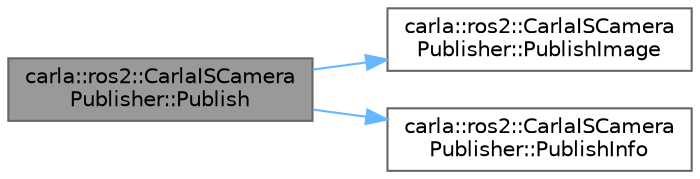 digraph "carla::ros2::CarlaISCameraPublisher::Publish"
{
 // INTERACTIVE_SVG=YES
 // LATEX_PDF_SIZE
  bgcolor="transparent";
  edge [fontname=Helvetica,fontsize=10,labelfontname=Helvetica,labelfontsize=10];
  node [fontname=Helvetica,fontsize=10,shape=box,height=0.2,width=0.4];
  rankdir="LR";
  Node1 [id="Node000001",label="carla::ros2::CarlaISCamera\lPublisher::Publish",height=0.2,width=0.4,color="gray40", fillcolor="grey60", style="filled", fontcolor="black",tooltip=" "];
  Node1 -> Node2 [id="edge1_Node000001_Node000002",color="steelblue1",style="solid",tooltip=" "];
  Node2 [id="Node000002",label="carla::ros2::CarlaISCamera\lPublisher::PublishImage",height=0.2,width=0.4,color="grey40", fillcolor="white", style="filled",URL="$de/d2a/classcarla_1_1ros2_1_1CarlaISCameraPublisher.html#a8940a48b3fbd57e81023df4acfe72e55",tooltip=" "];
  Node1 -> Node3 [id="edge2_Node000001_Node000003",color="steelblue1",style="solid",tooltip=" "];
  Node3 [id="Node000003",label="carla::ros2::CarlaISCamera\lPublisher::PublishInfo",height=0.2,width=0.4,color="grey40", fillcolor="white", style="filled",URL="$de/d2a/classcarla_1_1ros2_1_1CarlaISCameraPublisher.html#a14d5836ab9d339833c9d3cbe438bca29",tooltip=" "];
}
